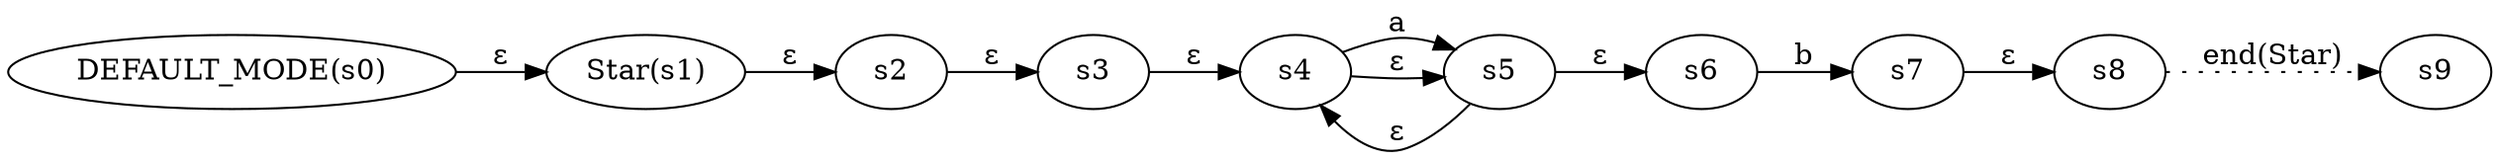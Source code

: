 digraph ATN {
  rankdir=LR;

  "DEFAULT_MODE(s0)" -> "Star(s1)" [label=ε]
  "Star(s1)" -> s2 [label=ε]
  s2 -> s3 [label=ε]
  s3 -> s4 [label=ε]
  s4 -> s5 [label=a]
  s5 -> s4 [label=ε]
  s5 -> s6 [label=ε]
  s6 -> s7 [label=b]
  s7 -> s8 [label=ε]
  s8 -> s9 [label="end(Star)", style=dotted]
  s4 -> s5 [label=ε]
}